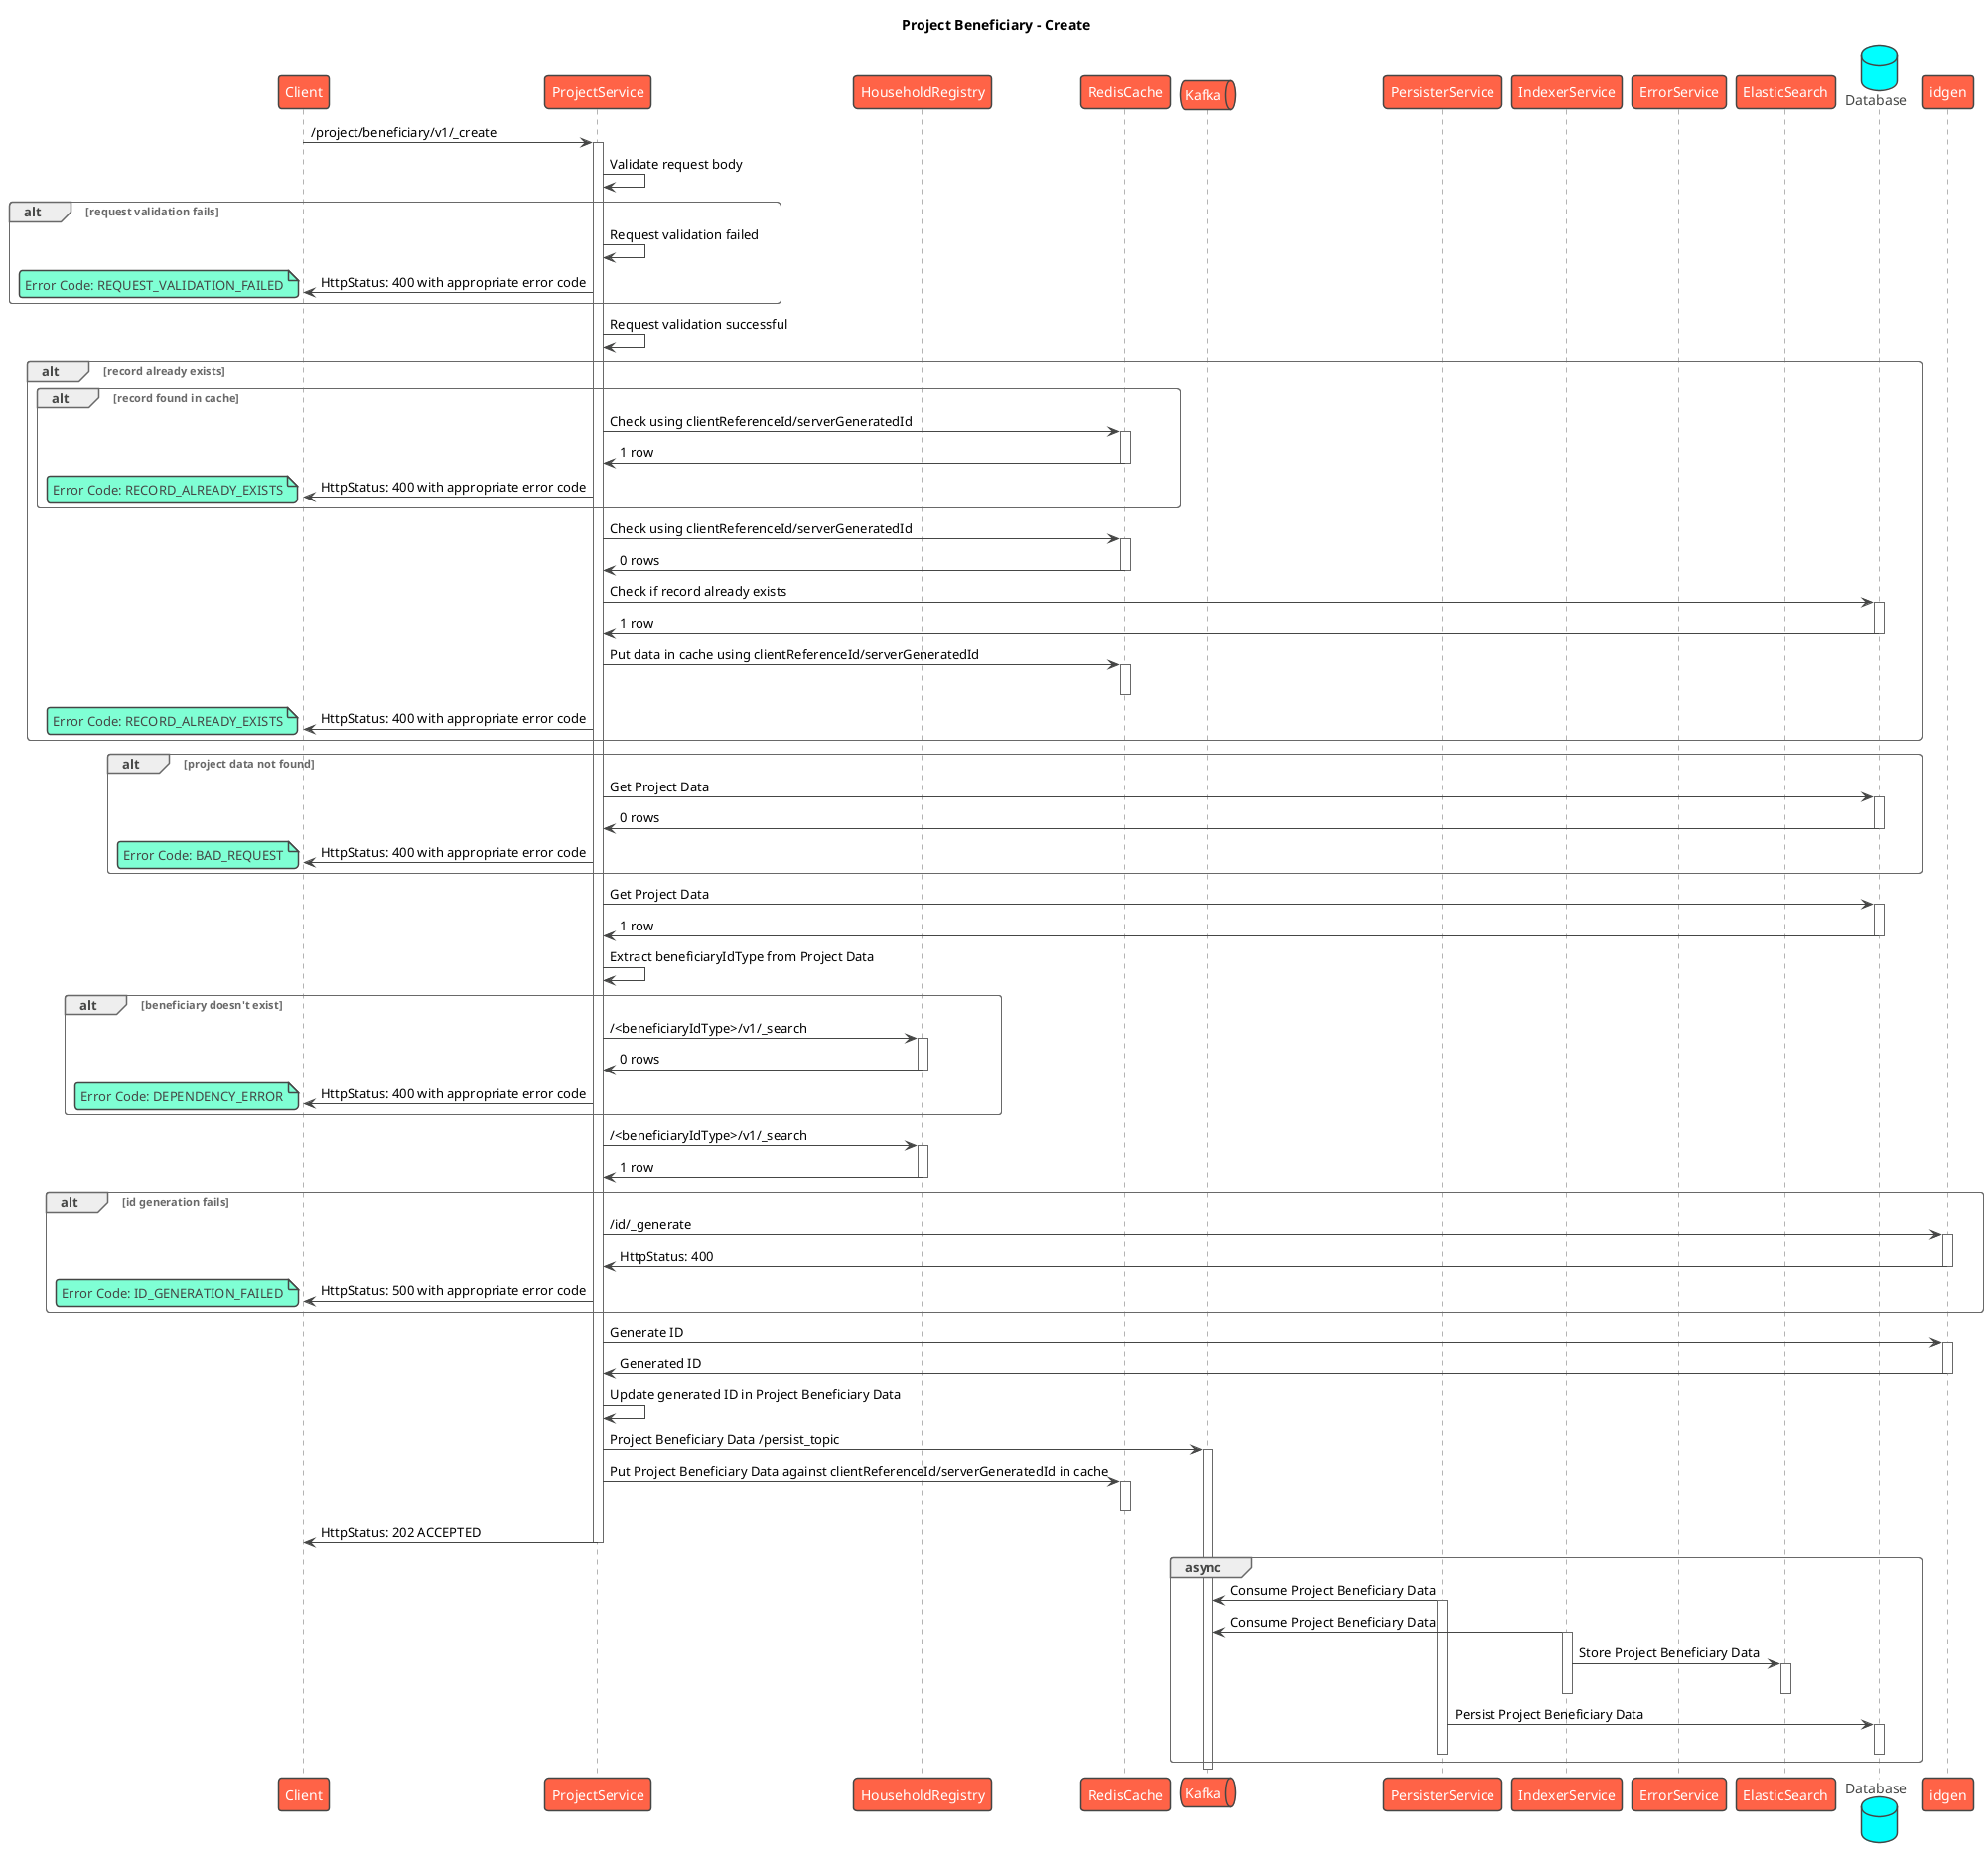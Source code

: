 @startuml
title Project Beneficiary - Create
!theme vibrant
participant Client as c
participant ProjectService as s
participant HouseholdRegistry as s2
participant RedisCache as rc
queue Kafka as k
participant PersisterService as prs
participant IndexerService as idx
participant ErrorService as es
participant ElasticSearch as el
database Database as db
c -> s : /project/beneficiary/v1/_create
activate s
s -> s: Validate request body
alt request validation fails
    s -> s: Request validation failed
    s -> c: HttpStatus: 400 with appropriate error code
    note left
        Error Code: REQUEST_VALIDATION_FAILED
    end note
end
s -> s: Request validation successful
alt record already exists
    alt record found in cache
      s -> rc: Check using clientReferenceId/serverGeneratedId
      activate rc
      rc -> s: 1 row
      deactivate rc
      s -> c: HttpStatus: 400 with appropriate error code
      note left
          Error Code: RECORD_ALREADY_EXISTS
      end note
    end
    s -> rc: Check using clientReferenceId/serverGeneratedId
    activate rc
    rc -> s: 0 rows
    deactivate rc
    s -> db: Check if record already exists
    activate db
    db -> s: 1 row
    deactivate db
    s -> rc: Put data in cache using clientReferenceId/serverGeneratedId
    activate rc
    deactivate rc
    s -> c: HttpStatus: 400 with appropriate error code
    note left
        Error Code: RECORD_ALREADY_EXISTS
    end note
end
alt project data not found
    s -> db: Get Project Data
    activate db
    db -> s: 0 rows
    deactivate db
    s -> c: HttpStatus: 400 with appropriate error code
    note left
        Error Code: BAD_REQUEST
    end note
end
s -> db: Get Project Data
activate db
db -> s: 1 row
deactivate db
s -> s: Extract beneficiaryIdType from Project Data
alt beneficiary doesn't exist
    s -> s2: /<beneficiaryIdType>/v1/_search
    activate s2
    s2 -> s: 0 rows
    deactivate s2
    s -> c: HttpStatus: 400 with appropriate error code
    note left
        Error Code: DEPENDENCY_ERROR
    end note
end
s -> s2: /<beneficiaryIdType>/v1/_search
activate s2
s2 -> s: 1 row
deactivate s2
alt id generation fails
    s -> idgen: /id/_generate
    activate idgen
    idgen -> s: HttpStatus: 400
    deactivate idgen
    s -> c: HttpStatus: 500 with appropriate error code
    note left
      Error Code: ID_GENERATION_FAILED
    end note
end
s -> idgen: Generate ID
activate idgen
idgen -> s: Generated ID
deactivate idgen
s -> s: Update generated ID in Project Beneficiary Data
s -> k: Project Beneficiary Data /persist_topic
activate k
s -> rc: Put Project Beneficiary Data against clientReferenceId/serverGeneratedId in cache
activate rc
deactivate rc
s -> c: HttpStatus: 202 ACCEPTED
deactivate s
group async
    prs -> k: Consume Project Beneficiary Data
    activate prs
    idx -> k: Consume Project Beneficiary Data
    activate idx
    idx -> el: Store Project Beneficiary Data
    activate el
    deactivate el
    deactivate idx
    prs -> db: Persist Project Beneficiary Data
    activate db
    deactivate db
    deactivate prs
end
deactivate k
@enduml